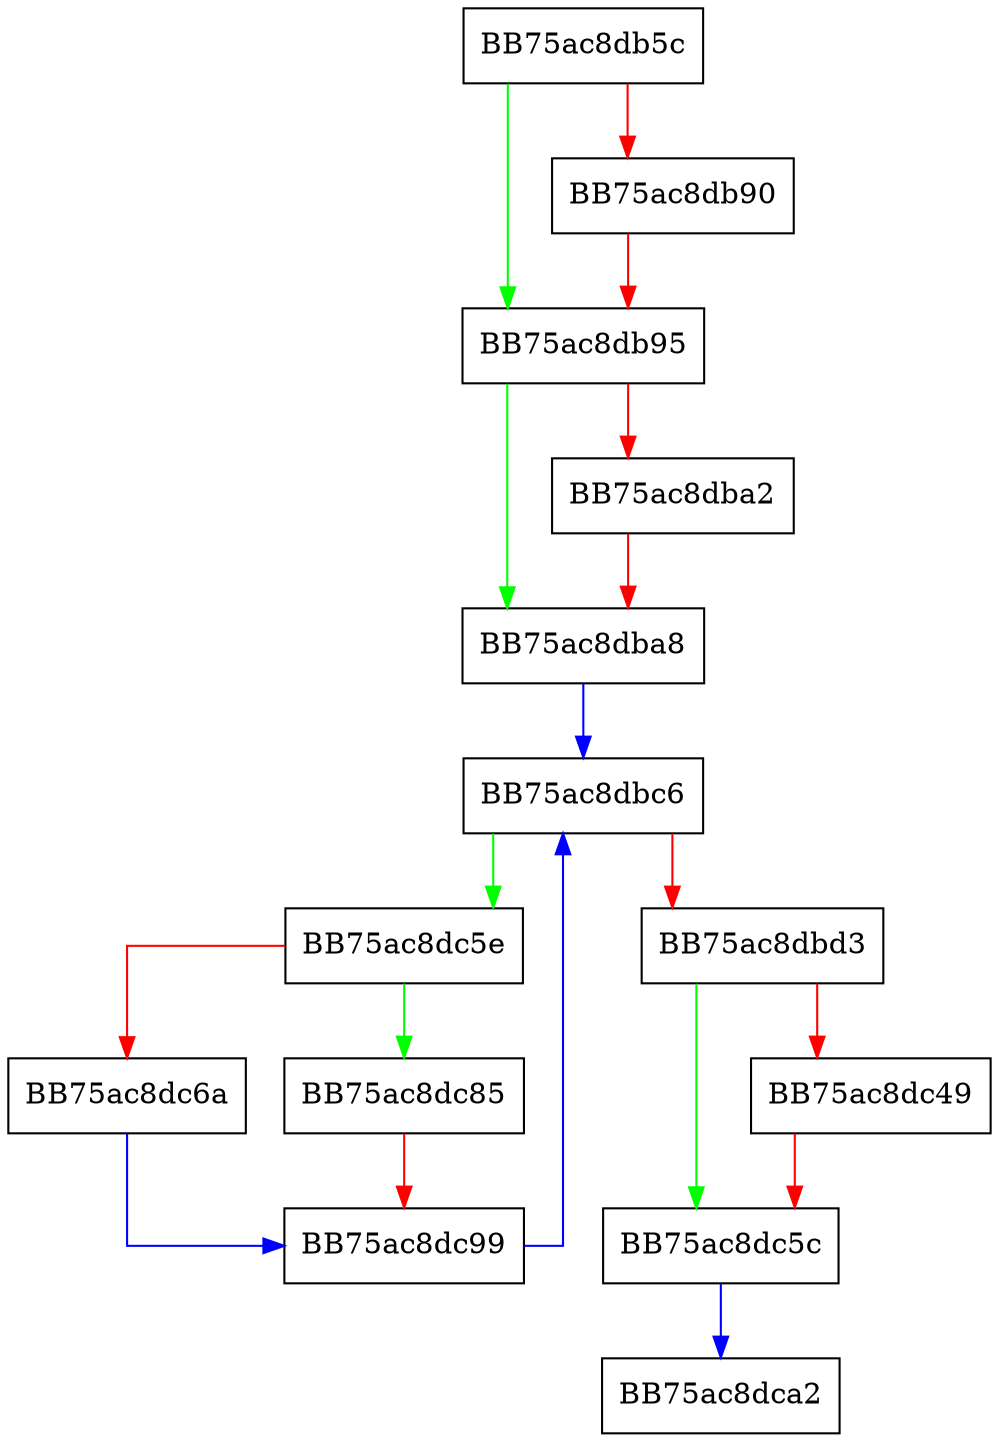 digraph PartialActionNotify {
  node [shape="box"];
  graph [splines=ortho];
  BB75ac8db5c -> BB75ac8db95 [color="green"];
  BB75ac8db5c -> BB75ac8db90 [color="red"];
  BB75ac8db90 -> BB75ac8db95 [color="red"];
  BB75ac8db95 -> BB75ac8dba8 [color="green"];
  BB75ac8db95 -> BB75ac8dba2 [color="red"];
  BB75ac8dba2 -> BB75ac8dba8 [color="red"];
  BB75ac8dba8 -> BB75ac8dbc6 [color="blue"];
  BB75ac8dbc6 -> BB75ac8dc5e [color="green"];
  BB75ac8dbc6 -> BB75ac8dbd3 [color="red"];
  BB75ac8dbd3 -> BB75ac8dc5c [color="green"];
  BB75ac8dbd3 -> BB75ac8dc49 [color="red"];
  BB75ac8dc49 -> BB75ac8dc5c [color="red"];
  BB75ac8dc5c -> BB75ac8dca2 [color="blue"];
  BB75ac8dc5e -> BB75ac8dc85 [color="green"];
  BB75ac8dc5e -> BB75ac8dc6a [color="red"];
  BB75ac8dc6a -> BB75ac8dc99 [color="blue"];
  BB75ac8dc85 -> BB75ac8dc99 [color="red"];
  BB75ac8dc99 -> BB75ac8dbc6 [color="blue"];
}